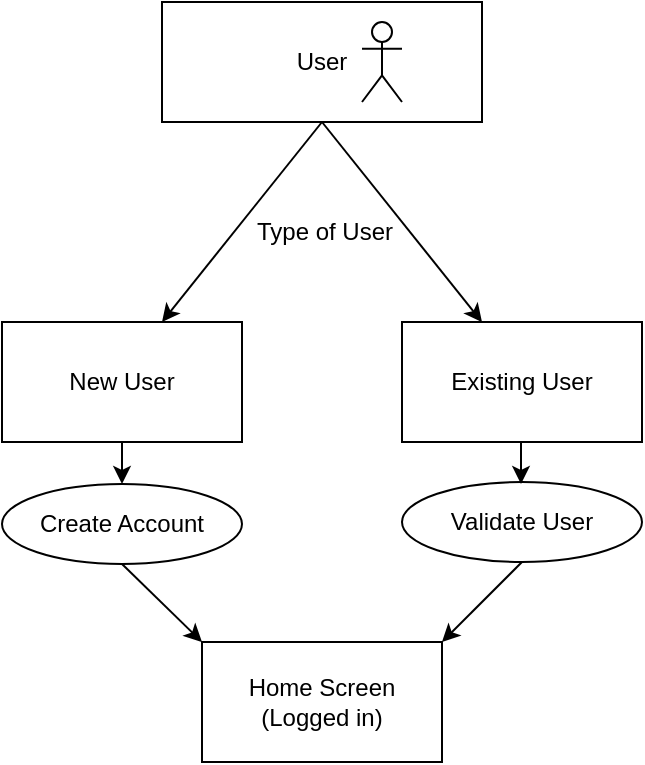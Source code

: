 <mxfile version="21.7.5" type="github">
  <diagram name="Page-1" id="nV2FWvVAo2iCizJ7a7_f">
    <mxGraphModel dx="795" dy="520" grid="1" gridSize="10" guides="1" tooltips="1" connect="1" arrows="1" fold="1" page="1" pageScale="1" pageWidth="827" pageHeight="1169" math="0" shadow="0">
      <root>
        <mxCell id="0" />
        <mxCell id="1" parent="0" />
        <mxCell id="H0QnVHsDFDVrJVDKdj2z-1" value="User" style="rounded=0;whiteSpace=wrap;html=1;" vertex="1" parent="1">
          <mxGeometry x="320" y="40" width="160" height="60" as="geometry" />
        </mxCell>
        <mxCell id="H0QnVHsDFDVrJVDKdj2z-2" value="" style="endArrow=classic;html=1;rounded=0;exitX=0.5;exitY=1;exitDx=0;exitDy=0;" edge="1" parent="1" source="H0QnVHsDFDVrJVDKdj2z-1">
          <mxGeometry width="50" height="50" relative="1" as="geometry">
            <mxPoint x="370" y="200" as="sourcePoint" />
            <mxPoint x="320" y="200" as="targetPoint" />
          </mxGeometry>
        </mxCell>
        <mxCell id="H0QnVHsDFDVrJVDKdj2z-3" value="" style="endArrow=classic;html=1;rounded=0;" edge="1" parent="1">
          <mxGeometry width="50" height="50" relative="1" as="geometry">
            <mxPoint x="400" y="100" as="sourcePoint" />
            <mxPoint x="480" y="200" as="targetPoint" />
          </mxGeometry>
        </mxCell>
        <mxCell id="H0QnVHsDFDVrJVDKdj2z-4" value="New User" style="rounded=0;whiteSpace=wrap;html=1;" vertex="1" parent="1">
          <mxGeometry x="240" y="200" width="120" height="60" as="geometry" />
        </mxCell>
        <mxCell id="H0QnVHsDFDVrJVDKdj2z-5" value="Existing User" style="rounded=0;whiteSpace=wrap;html=1;" vertex="1" parent="1">
          <mxGeometry x="440" y="200" width="120" height="60" as="geometry" />
        </mxCell>
        <mxCell id="H0QnVHsDFDVrJVDKdj2z-6" value="Create Account" style="ellipse;whiteSpace=wrap;html=1;" vertex="1" parent="1">
          <mxGeometry x="240" y="281" width="120" height="40" as="geometry" />
        </mxCell>
        <mxCell id="H0QnVHsDFDVrJVDKdj2z-8" value="Validate User" style="ellipse;whiteSpace=wrap;html=1;" vertex="1" parent="1">
          <mxGeometry x="440" y="280" width="120" height="40" as="geometry" />
        </mxCell>
        <mxCell id="H0QnVHsDFDVrJVDKdj2z-9" value="" style="shape=umlActor;verticalLabelPosition=bottom;verticalAlign=top;html=1;outlineConnect=0;" vertex="1" parent="1">
          <mxGeometry x="420" y="50" width="20" height="40" as="geometry" />
        </mxCell>
        <mxCell id="H0QnVHsDFDVrJVDKdj2z-10" value="Type of User" style="text;html=1;align=center;verticalAlign=middle;resizable=0;points=[];autosize=1;strokeColor=none;fillColor=none;" vertex="1" parent="1">
          <mxGeometry x="356" y="140" width="90" height="30" as="geometry" />
        </mxCell>
        <mxCell id="H0QnVHsDFDVrJVDKdj2z-12" value="" style="endArrow=classic;html=1;rounded=0;entryX=0.5;entryY=0;entryDx=0;entryDy=0;exitX=0.5;exitY=1;exitDx=0;exitDy=0;" edge="1" parent="1" source="H0QnVHsDFDVrJVDKdj2z-4" target="H0QnVHsDFDVrJVDKdj2z-6">
          <mxGeometry width="50" height="50" relative="1" as="geometry">
            <mxPoint x="330" y="250" as="sourcePoint" />
            <mxPoint x="380" y="200" as="targetPoint" />
          </mxGeometry>
        </mxCell>
        <mxCell id="H0QnVHsDFDVrJVDKdj2z-14" value="" style="endArrow=classic;html=1;rounded=0;entryX=0.5;entryY=0;entryDx=0;entryDy=0;exitX=0.5;exitY=1;exitDx=0;exitDy=0;" edge="1" parent="1">
          <mxGeometry width="50" height="50" relative="1" as="geometry">
            <mxPoint x="499.5" y="260" as="sourcePoint" />
            <mxPoint x="499.5" y="281" as="targetPoint" />
          </mxGeometry>
        </mxCell>
        <mxCell id="H0QnVHsDFDVrJVDKdj2z-15" value="Home Screen&lt;br&gt;(Logged in)" style="rounded=0;whiteSpace=wrap;html=1;" vertex="1" parent="1">
          <mxGeometry x="340" y="360" width="120" height="60" as="geometry" />
        </mxCell>
        <mxCell id="H0QnVHsDFDVrJVDKdj2z-16" value="" style="endArrow=classic;html=1;rounded=0;exitX=0.5;exitY=1;exitDx=0;exitDy=0;entryX=0;entryY=0;entryDx=0;entryDy=0;" edge="1" parent="1" source="H0QnVHsDFDVrJVDKdj2z-6" target="H0QnVHsDFDVrJVDKdj2z-15">
          <mxGeometry width="50" height="50" relative="1" as="geometry">
            <mxPoint x="330" y="360" as="sourcePoint" />
            <mxPoint x="380" y="310" as="targetPoint" />
          </mxGeometry>
        </mxCell>
        <mxCell id="H0QnVHsDFDVrJVDKdj2z-17" value="" style="endArrow=classic;html=1;rounded=0;exitX=0.5;exitY=1;exitDx=0;exitDy=0;entryX=1;entryY=0;entryDx=0;entryDy=0;" edge="1" parent="1" source="H0QnVHsDFDVrJVDKdj2z-8" target="H0QnVHsDFDVrJVDKdj2z-15">
          <mxGeometry width="50" height="50" relative="1" as="geometry">
            <mxPoint x="310" y="331" as="sourcePoint" />
            <mxPoint x="350" y="370" as="targetPoint" />
          </mxGeometry>
        </mxCell>
      </root>
    </mxGraphModel>
  </diagram>
</mxfile>
